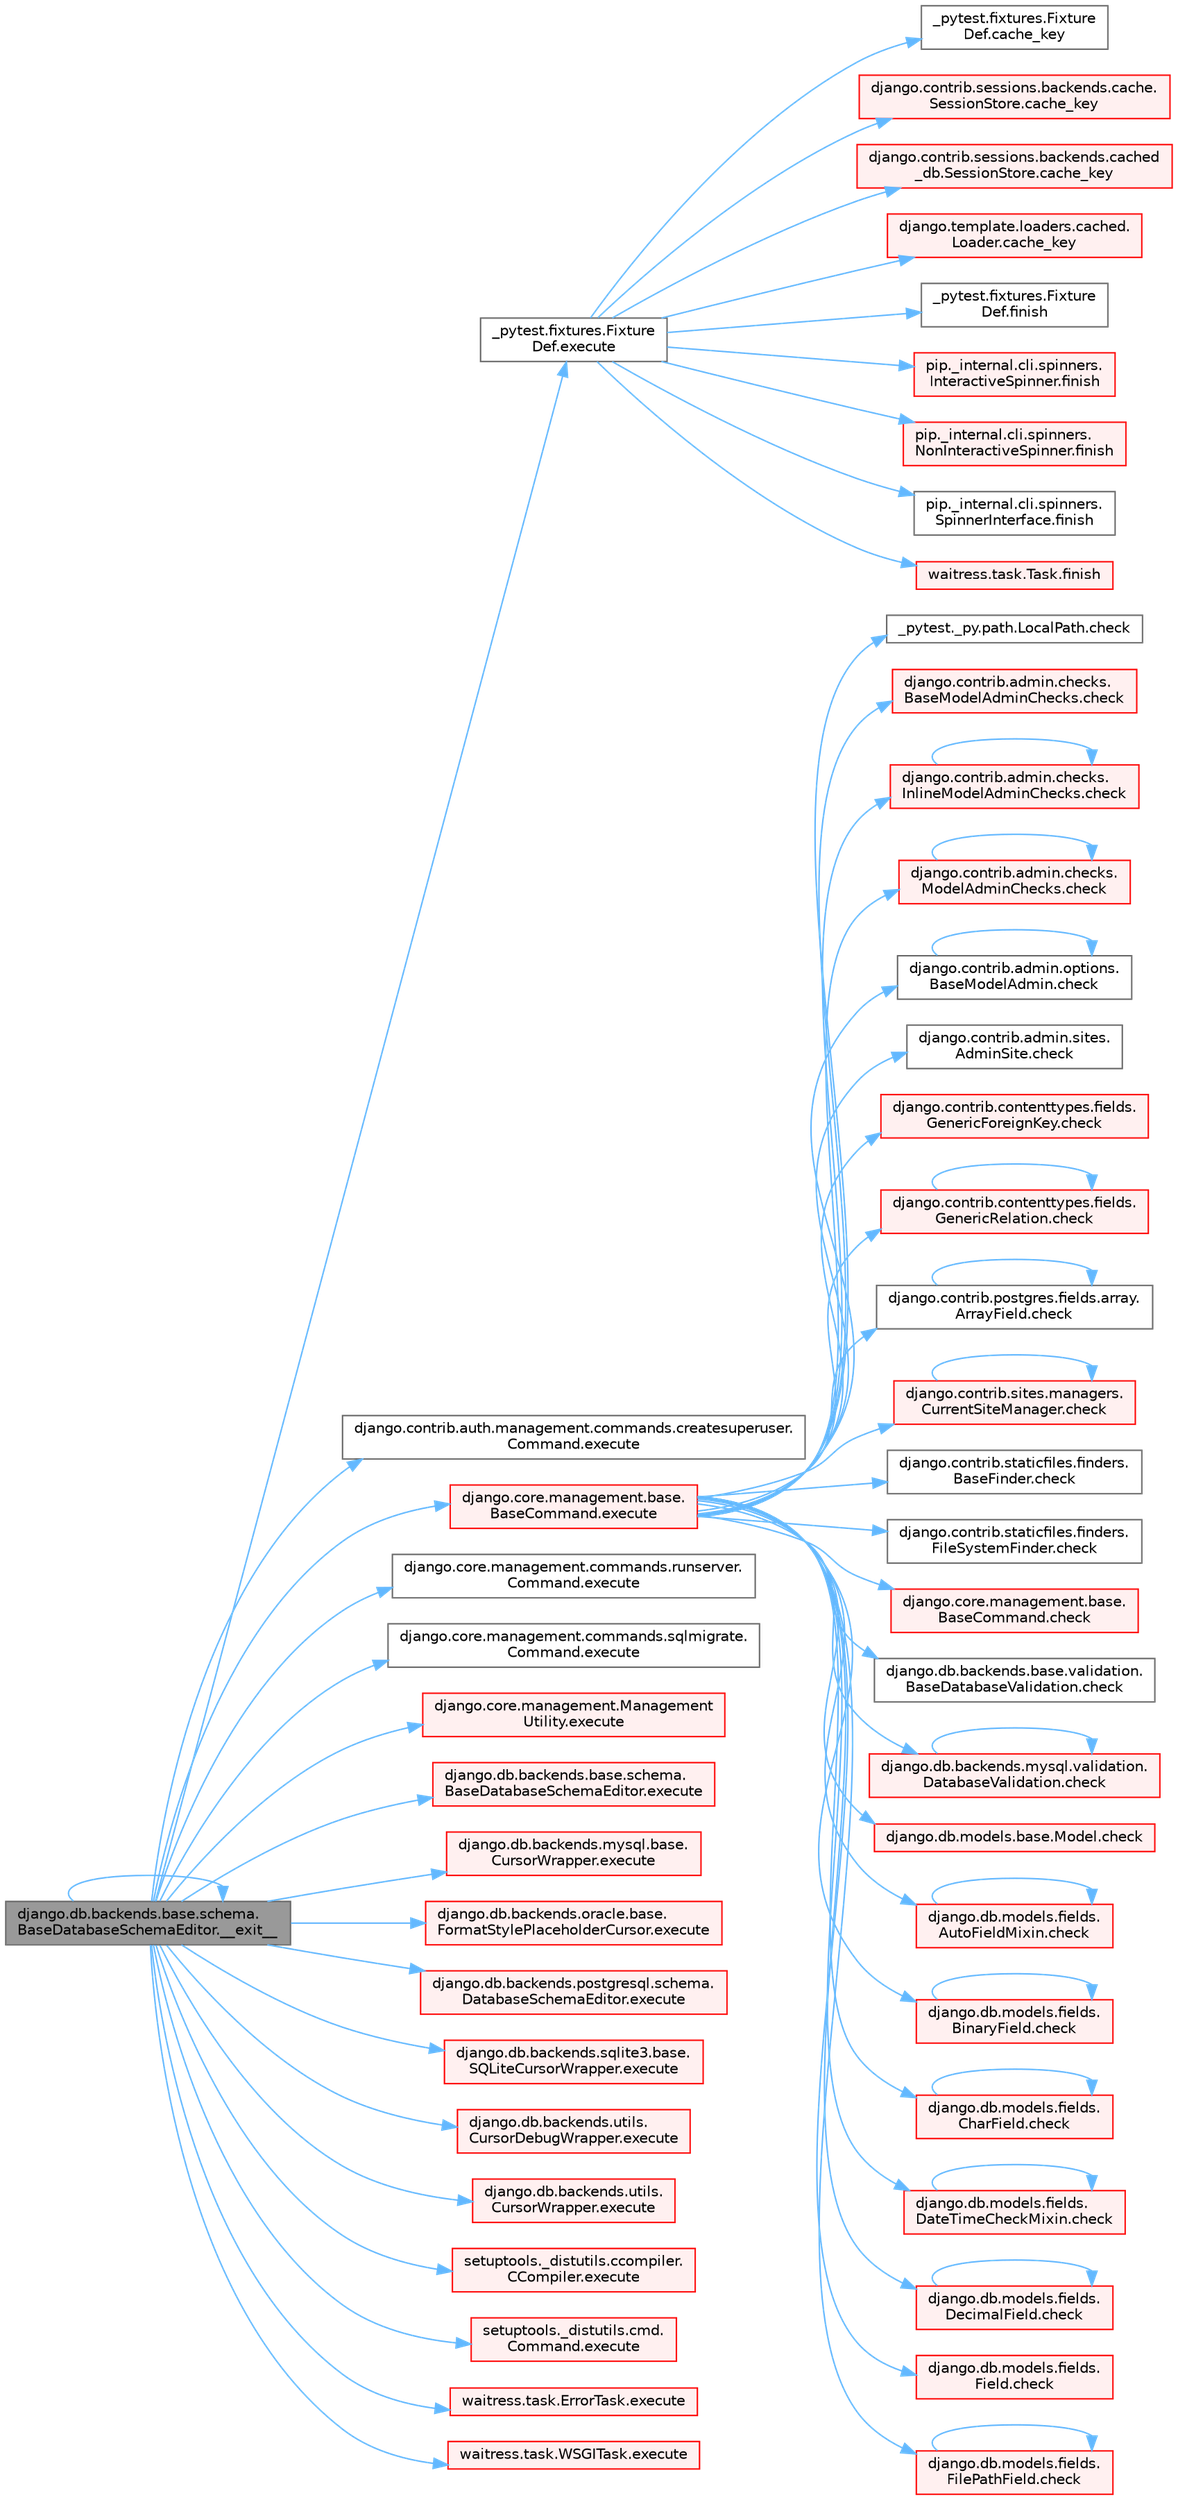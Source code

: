 digraph "django.db.backends.base.schema.BaseDatabaseSchemaEditor.__exit__"
{
 // LATEX_PDF_SIZE
  bgcolor="transparent";
  edge [fontname=Helvetica,fontsize=10,labelfontname=Helvetica,labelfontsize=10];
  node [fontname=Helvetica,fontsize=10,shape=box,height=0.2,width=0.4];
  rankdir="LR";
  Node1 [id="Node000001",label="django.db.backends.base.schema.\lBaseDatabaseSchemaEditor.__exit__",height=0.2,width=0.4,color="gray40", fillcolor="grey60", style="filled", fontcolor="black",tooltip=" "];
  Node1 -> Node1 [id="edge1_Node000001_Node000001",color="steelblue1",style="solid",tooltip=" "];
  Node1 -> Node2 [id="edge2_Node000001_Node000002",color="steelblue1",style="solid",tooltip=" "];
  Node2 [id="Node000002",label="_pytest.fixtures.Fixture\lDef.execute",height=0.2,width=0.4,color="grey40", fillcolor="white", style="filled",URL="$class__pytest_1_1fixtures_1_1_fixture_def.html#ac27e0caaadd6404ffc2715216b643993",tooltip=" "];
  Node2 -> Node3 [id="edge3_Node000002_Node000003",color="steelblue1",style="solid",tooltip=" "];
  Node3 [id="Node000003",label="_pytest.fixtures.Fixture\lDef.cache_key",height=0.2,width=0.4,color="grey40", fillcolor="white", style="filled",URL="$class__pytest_1_1fixtures_1_1_fixture_def.html#ad3f8a8a2b9cfb9282c8c3ddff700ccdd",tooltip=" "];
  Node2 -> Node4 [id="edge4_Node000002_Node000004",color="steelblue1",style="solid",tooltip=" "];
  Node4 [id="Node000004",label="django.contrib.sessions.backends.cache.\lSessionStore.cache_key",height=0.2,width=0.4,color="red", fillcolor="#FFF0F0", style="filled",URL="$classdjango_1_1contrib_1_1sessions_1_1backends_1_1cache_1_1_session_store.html#aaad1a2e0950477787b815baa4327f739",tooltip=" "];
  Node2 -> Node2883 [id="edge5_Node000002_Node002883",color="steelblue1",style="solid",tooltip=" "];
  Node2883 [id="Node002883",label="django.contrib.sessions.backends.cached\l_db.SessionStore.cache_key",height=0.2,width=0.4,color="red", fillcolor="#FFF0F0", style="filled",URL="$classdjango_1_1contrib_1_1sessions_1_1backends_1_1cached__db_1_1_session_store.html#a9fc2ec7b2fb96dbebea8592f2618eda0",tooltip=" "];
  Node2 -> Node2884 [id="edge6_Node000002_Node002884",color="steelblue1",style="solid",tooltip=" "];
  Node2884 [id="Node002884",label="django.template.loaders.cached.\lLoader.cache_key",height=0.2,width=0.4,color="red", fillcolor="#FFF0F0", style="filled",URL="$classdjango_1_1template_1_1loaders_1_1cached_1_1_loader.html#a85358b9120d3b332aad464ab17e92e0f",tooltip=" "];
  Node2 -> Node4519 [id="edge7_Node000002_Node004519",color="steelblue1",style="solid",tooltip=" "];
  Node4519 [id="Node004519",label="_pytest.fixtures.Fixture\lDef.finish",height=0.2,width=0.4,color="grey40", fillcolor="white", style="filled",URL="$class__pytest_1_1fixtures_1_1_fixture_def.html#adc58c655bc10cbc7203fd272fa72742a",tooltip=" "];
  Node2 -> Node4520 [id="edge8_Node000002_Node004520",color="steelblue1",style="solid",tooltip=" "];
  Node4520 [id="Node004520",label="pip._internal.cli.spinners.\lInteractiveSpinner.finish",height=0.2,width=0.4,color="red", fillcolor="#FFF0F0", style="filled",URL="$classpip_1_1__internal_1_1cli_1_1spinners_1_1_interactive_spinner.html#aa8e59d36acbf1a072233ae62dbea45d6",tooltip=" "];
  Node2 -> Node4521 [id="edge9_Node000002_Node004521",color="steelblue1",style="solid",tooltip=" "];
  Node4521 [id="Node004521",label="pip._internal.cli.spinners.\lNonInteractiveSpinner.finish",height=0.2,width=0.4,color="red", fillcolor="#FFF0F0", style="filled",URL="$classpip_1_1__internal_1_1cli_1_1spinners_1_1_non_interactive_spinner.html#ab9e9471a0386ea2534995b8542690626",tooltip=" "];
  Node2 -> Node4524 [id="edge10_Node000002_Node004524",color="steelblue1",style="solid",tooltip=" "];
  Node4524 [id="Node004524",label="pip._internal.cli.spinners.\lSpinnerInterface.finish",height=0.2,width=0.4,color="grey40", fillcolor="white", style="filled",URL="$classpip_1_1__internal_1_1cli_1_1spinners_1_1_spinner_interface.html#aa68c13d395603a63a6d129ff04f8e843",tooltip=" "];
  Node2 -> Node4525 [id="edge11_Node000002_Node004525",color="steelblue1",style="solid",tooltip=" "];
  Node4525 [id="Node004525",label="waitress.task.Task.finish",height=0.2,width=0.4,color="red", fillcolor="#FFF0F0", style="filled",URL="$classwaitress_1_1task_1_1_task.html#a1e94739ac27e14a159d0e17c6d3e54b2",tooltip=" "];
  Node1 -> Node3949 [id="edge12_Node000001_Node003949",color="steelblue1",style="solid",tooltip=" "];
  Node3949 [id="Node003949",label="django.contrib.auth.management.commands.createsuperuser.\lCommand.execute",height=0.2,width=0.4,color="grey40", fillcolor="white", style="filled",URL="$classdjango_1_1contrib_1_1auth_1_1management_1_1commands_1_1createsuperuser_1_1_command.html#a4dc8ad9953fcae01a4c61c32fe4c6540",tooltip=" "];
  Node1 -> Node3950 [id="edge13_Node000001_Node003950",color="steelblue1",style="solid",tooltip=" "];
  Node3950 [id="Node003950",label="django.core.management.base.\lBaseCommand.execute",height=0.2,width=0.4,color="red", fillcolor="#FFF0F0", style="filled",URL="$classdjango_1_1core_1_1management_1_1base_1_1_base_command.html#a5621c1fb51be6a2deff6777d90c25ee0",tooltip=" "];
  Node3950 -> Node10 [id="edge14_Node003950_Node000010",color="steelblue1",style="solid",tooltip=" "];
  Node10 [id="Node000010",label="_pytest._py.path.LocalPath.check",height=0.2,width=0.4,color="grey40", fillcolor="white", style="filled",URL="$class__pytest_1_1__py_1_1path_1_1_local_path.html#a4b987fb8998938ae4a5f4ed6aebf69ea",tooltip=" "];
  Node3950 -> Node11 [id="edge15_Node003950_Node000011",color="steelblue1",style="solid",tooltip=" "];
  Node11 [id="Node000011",label="django.contrib.admin.checks.\lBaseModelAdminChecks.check",height=0.2,width=0.4,color="red", fillcolor="#FFF0F0", style="filled",URL="$classdjango_1_1contrib_1_1admin_1_1checks_1_1_base_model_admin_checks.html#a11595bf2b8d59e96fee553e518494d6d",tooltip=" "];
  Node3950 -> Node44 [id="edge16_Node003950_Node000044",color="steelblue1",style="solid",tooltip=" "];
  Node44 [id="Node000044",label="django.contrib.admin.checks.\lInlineModelAdminChecks.check",height=0.2,width=0.4,color="red", fillcolor="#FFF0F0", style="filled",URL="$classdjango_1_1contrib_1_1admin_1_1checks_1_1_inline_model_admin_checks.html#acdf096659f73e5facb970e774e61f7cc",tooltip=" "];
  Node44 -> Node44 [id="edge17_Node000044_Node000044",color="steelblue1",style="solid",tooltip=" "];
  Node3950 -> Node53 [id="edge18_Node003950_Node000053",color="steelblue1",style="solid",tooltip=" "];
  Node53 [id="Node000053",label="django.contrib.admin.checks.\lModelAdminChecks.check",height=0.2,width=0.4,color="red", fillcolor="#FFF0F0", style="filled",URL="$classdjango_1_1contrib_1_1admin_1_1checks_1_1_model_admin_checks.html#afedbd9df38a2915eb0a5a9cea0731bc3",tooltip=" "];
  Node53 -> Node53 [id="edge19_Node000053_Node000053",color="steelblue1",style="solid",tooltip=" "];
  Node3950 -> Node73 [id="edge20_Node003950_Node000073",color="steelblue1",style="solid",tooltip=" "];
  Node73 [id="Node000073",label="django.contrib.admin.options.\lBaseModelAdmin.check",height=0.2,width=0.4,color="grey40", fillcolor="white", style="filled",URL="$classdjango_1_1contrib_1_1admin_1_1options_1_1_base_model_admin.html#af32f399c528a3e552e7518976cc41a5b",tooltip=" "];
  Node73 -> Node73 [id="edge21_Node000073_Node000073",color="steelblue1",style="solid",tooltip=" "];
  Node3950 -> Node74 [id="edge22_Node003950_Node000074",color="steelblue1",style="solid",tooltip=" "];
  Node74 [id="Node000074",label="django.contrib.admin.sites.\lAdminSite.check",height=0.2,width=0.4,color="grey40", fillcolor="white", style="filled",URL="$classdjango_1_1contrib_1_1admin_1_1sites_1_1_admin_site.html#aefedadd8ec4a978001a8182443f0a75e",tooltip=" "];
  Node3950 -> Node75 [id="edge23_Node003950_Node000075",color="steelblue1",style="solid",tooltip=" "];
  Node75 [id="Node000075",label="django.contrib.contenttypes.fields.\lGenericForeignKey.check",height=0.2,width=0.4,color="red", fillcolor="#FFF0F0", style="filled",URL="$classdjango_1_1contrib_1_1contenttypes_1_1fields_1_1_generic_foreign_key.html#a825d4540a94bc23ef0ce2a03f4ddb7fc",tooltip=" "];
  Node3950 -> Node787 [id="edge24_Node003950_Node000787",color="steelblue1",style="solid",tooltip=" "];
  Node787 [id="Node000787",label="django.contrib.contenttypes.fields.\lGenericRelation.check",height=0.2,width=0.4,color="red", fillcolor="#FFF0F0", style="filled",URL="$classdjango_1_1contrib_1_1contenttypes_1_1fields_1_1_generic_relation.html#a45d009ec3d4930825210c7ec1bc16cac",tooltip=" "];
  Node787 -> Node787 [id="edge25_Node000787_Node000787",color="steelblue1",style="solid",tooltip=" "];
  Node3950 -> Node791 [id="edge26_Node003950_Node000791",color="steelblue1",style="solid",tooltip=" "];
  Node791 [id="Node000791",label="django.contrib.postgres.fields.array.\lArrayField.check",height=0.2,width=0.4,color="grey40", fillcolor="white", style="filled",URL="$classdjango_1_1contrib_1_1postgres_1_1fields_1_1array_1_1_array_field.html#a3bfc183c9c8aad5ba35799fd720e9105",tooltip=" "];
  Node791 -> Node791 [id="edge27_Node000791_Node000791",color="steelblue1",style="solid",tooltip=" "];
  Node3950 -> Node792 [id="edge28_Node003950_Node000792",color="steelblue1",style="solid",tooltip=" "];
  Node792 [id="Node000792",label="django.contrib.sites.managers.\lCurrentSiteManager.check",height=0.2,width=0.4,color="red", fillcolor="#FFF0F0", style="filled",URL="$classdjango_1_1contrib_1_1sites_1_1managers_1_1_current_site_manager.html#a24104e33647bb4f4a78f9a3b6f815248",tooltip=" "];
  Node792 -> Node792 [id="edge29_Node000792_Node000792",color="steelblue1",style="solid",tooltip=" "];
  Node3950 -> Node2160 [id="edge30_Node003950_Node002160",color="steelblue1",style="solid",tooltip=" "];
  Node2160 [id="Node002160",label="django.contrib.staticfiles.finders.\lBaseFinder.check",height=0.2,width=0.4,color="grey40", fillcolor="white", style="filled",URL="$classdjango_1_1contrib_1_1staticfiles_1_1finders_1_1_base_finder.html#ab92c4f7950eea18b75fdb93463b0d29d",tooltip=" "];
  Node3950 -> Node2161 [id="edge31_Node003950_Node002161",color="steelblue1",style="solid",tooltip=" "];
  Node2161 [id="Node002161",label="django.contrib.staticfiles.finders.\lFileSystemFinder.check",height=0.2,width=0.4,color="grey40", fillcolor="white", style="filled",URL="$classdjango_1_1contrib_1_1staticfiles_1_1finders_1_1_file_system_finder.html#a709eac9ec46c5e67a0ba159b658dc15a",tooltip=" "];
  Node3950 -> Node2162 [id="edge32_Node003950_Node002162",color="steelblue1",style="solid",tooltip=" "];
  Node2162 [id="Node002162",label="django.core.management.base.\lBaseCommand.check",height=0.2,width=0.4,color="red", fillcolor="#FFF0F0", style="filled",URL="$classdjango_1_1core_1_1management_1_1base_1_1_base_command.html#a0ff1b562b3f6e68600b828fce3cf09b6",tooltip=" "];
  Node3950 -> Node2163 [id="edge33_Node003950_Node002163",color="steelblue1",style="solid",tooltip=" "];
  Node2163 [id="Node002163",label="django.db.backends.base.validation.\lBaseDatabaseValidation.check",height=0.2,width=0.4,color="grey40", fillcolor="white", style="filled",URL="$classdjango_1_1db_1_1backends_1_1base_1_1validation_1_1_base_database_validation.html#aba603612877c7a309dad634f434bf751",tooltip=" "];
  Node3950 -> Node2164 [id="edge34_Node003950_Node002164",color="steelblue1",style="solid",tooltip=" "];
  Node2164 [id="Node002164",label="django.db.backends.mysql.validation.\lDatabaseValidation.check",height=0.2,width=0.4,color="red", fillcolor="#FFF0F0", style="filled",URL="$classdjango_1_1db_1_1backends_1_1mysql_1_1validation_1_1_database_validation.html#ae97ac90b3d18457f080c5eb1c0412d88",tooltip=" "];
  Node2164 -> Node2164 [id="edge35_Node002164_Node002164",color="steelblue1",style="solid",tooltip=" "];
  Node3950 -> Node2166 [id="edge36_Node003950_Node002166",color="steelblue1",style="solid",tooltip=" "];
  Node2166 [id="Node002166",label="django.db.models.base.Model.check",height=0.2,width=0.4,color="red", fillcolor="#FFF0F0", style="filled",URL="$classdjango_1_1db_1_1models_1_1base_1_1_model.html#ab2d7ad77a925236e80619ead6c3d7f4b",tooltip=" "];
  Node3950 -> Node2186 [id="edge37_Node003950_Node002186",color="steelblue1",style="solid",tooltip=" "];
  Node2186 [id="Node002186",label="django.db.models.fields.\lAutoFieldMixin.check",height=0.2,width=0.4,color="red", fillcolor="#FFF0F0", style="filled",URL="$classdjango_1_1db_1_1models_1_1fields_1_1_auto_field_mixin.html#a85eb07224cb0ac2d36fbd60bca546bef",tooltip=" "];
  Node2186 -> Node2186 [id="edge38_Node002186_Node002186",color="steelblue1",style="solid",tooltip=" "];
  Node3950 -> Node2189 [id="edge39_Node003950_Node002189",color="steelblue1",style="solid",tooltip=" "];
  Node2189 [id="Node002189",label="django.db.models.fields.\lBinaryField.check",height=0.2,width=0.4,color="red", fillcolor="#FFF0F0", style="filled",URL="$classdjango_1_1db_1_1models_1_1fields_1_1_binary_field.html#a51c981fa6aa2a2e1d4efcfa766673646",tooltip=" "];
  Node2189 -> Node2189 [id="edge40_Node002189_Node002189",color="steelblue1",style="solid",tooltip=" "];
  Node3950 -> Node2191 [id="edge41_Node003950_Node002191",color="steelblue1",style="solid",tooltip=" "];
  Node2191 [id="Node002191",label="django.db.models.fields.\lCharField.check",height=0.2,width=0.4,color="red", fillcolor="#FFF0F0", style="filled",URL="$classdjango_1_1db_1_1models_1_1fields_1_1_char_field.html#a0eb18a4df8ce40930eb724339c6441b0",tooltip=" "];
  Node2191 -> Node2191 [id="edge42_Node002191_Node002191",color="steelblue1",style="solid",tooltip=" "];
  Node3950 -> Node2195 [id="edge43_Node003950_Node002195",color="steelblue1",style="solid",tooltip=" "];
  Node2195 [id="Node002195",label="django.db.models.fields.\lDateTimeCheckMixin.check",height=0.2,width=0.4,color="red", fillcolor="#FFF0F0", style="filled",URL="$classdjango_1_1db_1_1models_1_1fields_1_1_date_time_check_mixin.html#ab7287b8bf80b28f6f50dec25d9a67a3a",tooltip=" "];
  Node2195 -> Node2195 [id="edge44_Node002195_Node002195",color="steelblue1",style="solid",tooltip=" "];
  Node3950 -> Node2205 [id="edge45_Node003950_Node002205",color="steelblue1",style="solid",tooltip=" "];
  Node2205 [id="Node002205",label="django.db.models.fields.\lDecimalField.check",height=0.2,width=0.4,color="red", fillcolor="#FFF0F0", style="filled",URL="$classdjango_1_1db_1_1models_1_1fields_1_1_decimal_field.html#ab3ffc1695661a8734c24c28af00b6069",tooltip=" "];
  Node2205 -> Node2205 [id="edge46_Node002205_Node002205",color="steelblue1",style="solid",tooltip=" "];
  Node3950 -> Node2209 [id="edge47_Node003950_Node002209",color="steelblue1",style="solid",tooltip=" "];
  Node2209 [id="Node002209",label="django.db.models.fields.\lField.check",height=0.2,width=0.4,color="red", fillcolor="#FFF0F0", style="filled",URL="$classdjango_1_1db_1_1models_1_1fields_1_1_field.html#ad2ebd34e73f0b1ff16ba6b6f155633ac",tooltip=" "];
  Node3950 -> Node2222 [id="edge48_Node003950_Node002222",color="steelblue1",style="solid",tooltip=" "];
  Node2222 [id="Node002222",label="django.db.models.fields.\lFilePathField.check",height=0.2,width=0.4,color="red", fillcolor="#FFF0F0", style="filled",URL="$classdjango_1_1db_1_1models_1_1fields_1_1_file_path_field.html#acc2e0785469b1e3140219b0c9a195afb",tooltip=" "];
  Node2222 -> Node2222 [id="edge49_Node002222_Node002222",color="steelblue1",style="solid",tooltip=" "];
  Node1 -> Node3952 [id="edge50_Node000001_Node003952",color="steelblue1",style="solid",tooltip=" "];
  Node3952 [id="Node003952",label="django.core.management.commands.runserver.\lCommand.execute",height=0.2,width=0.4,color="grey40", fillcolor="white", style="filled",URL="$classdjango_1_1core_1_1management_1_1commands_1_1runserver_1_1_command.html#a86b4bdbf596d9f612125e143148d9919",tooltip=" "];
  Node1 -> Node3953 [id="edge51_Node000001_Node003953",color="steelblue1",style="solid",tooltip=" "];
  Node3953 [id="Node003953",label="django.core.management.commands.sqlmigrate.\lCommand.execute",height=0.2,width=0.4,color="grey40", fillcolor="white", style="filled",URL="$classdjango_1_1core_1_1management_1_1commands_1_1sqlmigrate_1_1_command.html#ad47c65d3d4820430ce43bb5f2086789d",tooltip=" "];
  Node1 -> Node3954 [id="edge52_Node000001_Node003954",color="steelblue1",style="solid",tooltip=" "];
  Node3954 [id="Node003954",label="django.core.management.Management\lUtility.execute",height=0.2,width=0.4,color="red", fillcolor="#FFF0F0", style="filled",URL="$classdjango_1_1core_1_1management_1_1_management_utility.html#ab2752203019f6a6274c55e096770c008",tooltip=" "];
  Node1 -> Node3962 [id="edge53_Node000001_Node003962",color="steelblue1",style="solid",tooltip=" "];
  Node3962 [id="Node003962",label="django.db.backends.base.schema.\lBaseDatabaseSchemaEditor.execute",height=0.2,width=0.4,color="red", fillcolor="#FFF0F0", style="filled",URL="$classdjango_1_1db_1_1backends_1_1base_1_1schema_1_1_base_database_schema_editor.html#a964d07b6ba94dc1698e896feeeb57353",tooltip=" "];
  Node1 -> Node3965 [id="edge54_Node000001_Node003965",color="steelblue1",style="solid",tooltip=" "];
  Node3965 [id="Node003965",label="django.db.backends.mysql.base.\lCursorWrapper.execute",height=0.2,width=0.4,color="red", fillcolor="#FFF0F0", style="filled",URL="$classdjango_1_1db_1_1backends_1_1mysql_1_1base_1_1_cursor_wrapper.html#a6b2d41b73d7c215224f1e994aad6ad60",tooltip=" "];
  Node1 -> Node3966 [id="edge55_Node000001_Node003966",color="steelblue1",style="solid",tooltip=" "];
  Node3966 [id="Node003966",label="django.db.backends.oracle.base.\lFormatStylePlaceholderCursor.execute",height=0.2,width=0.4,color="red", fillcolor="#FFF0F0", style="filled",URL="$classdjango_1_1db_1_1backends_1_1oracle_1_1base_1_1_format_style_placeholder_cursor.html#a0717bdbea59134a88e5f10399c33a251",tooltip=" "];
  Node1 -> Node3972 [id="edge56_Node000001_Node003972",color="steelblue1",style="solid",tooltip=" "];
  Node3972 [id="Node003972",label="django.db.backends.postgresql.schema.\lDatabaseSchemaEditor.execute",height=0.2,width=0.4,color="red", fillcolor="#FFF0F0", style="filled",URL="$classdjango_1_1db_1_1backends_1_1postgresql_1_1schema_1_1_database_schema_editor.html#afe7e39d1fd0ac2c6216f90295b9382ae",tooltip=" "];
  Node1 -> Node3973 [id="edge57_Node000001_Node003973",color="steelblue1",style="solid",tooltip=" "];
  Node3973 [id="Node003973",label="django.db.backends.sqlite3.base.\lSQLiteCursorWrapper.execute",height=0.2,width=0.4,color="red", fillcolor="#FFF0F0", style="filled",URL="$classdjango_1_1db_1_1backends_1_1sqlite3_1_1base_1_1_s_q_lite_cursor_wrapper.html#a41115eb3813040514a6c6c7111aa0b57",tooltip=" "];
  Node1 -> Node3975 [id="edge58_Node000001_Node003975",color="steelblue1",style="solid",tooltip=" "];
  Node3975 [id="Node003975",label="django.db.backends.utils.\lCursorDebugWrapper.execute",height=0.2,width=0.4,color="red", fillcolor="#FFF0F0", style="filled",URL="$classdjango_1_1db_1_1backends_1_1utils_1_1_cursor_debug_wrapper.html#af0443013785fceb3f05b38198a71ca3f",tooltip=" "];
  Node1 -> Node3976 [id="edge59_Node000001_Node003976",color="steelblue1",style="solid",tooltip=" "];
  Node3976 [id="Node003976",label="django.db.backends.utils.\lCursorWrapper.execute",height=0.2,width=0.4,color="red", fillcolor="#FFF0F0", style="filled",URL="$classdjango_1_1db_1_1backends_1_1utils_1_1_cursor_wrapper.html#a7d0bc9b6584c9fee961505e1d460547c",tooltip=" "];
  Node1 -> Node3979 [id="edge60_Node000001_Node003979",color="steelblue1",style="solid",tooltip=" "];
  Node3979 [id="Node003979",label="setuptools._distutils.ccompiler.\lCCompiler.execute",height=0.2,width=0.4,color="red", fillcolor="#FFF0F0", style="filled",URL="$classsetuptools_1_1__distutils_1_1ccompiler_1_1_c_compiler.html#a726dd6c4cc45b2077fa6bc43dc8fe60e",tooltip=" "];
  Node1 -> Node3980 [id="edge61_Node000001_Node003980",color="steelblue1",style="solid",tooltip=" "];
  Node3980 [id="Node003980",label="setuptools._distutils.cmd.\lCommand.execute",height=0.2,width=0.4,color="red", fillcolor="#FFF0F0", style="filled",URL="$classsetuptools_1_1__distutils_1_1cmd_1_1_command.html#a371b567539d5bc0e2a134bf361e97b38",tooltip=" "];
  Node1 -> Node3981 [id="edge62_Node000001_Node003981",color="steelblue1",style="solid",tooltip=" "];
  Node3981 [id="Node003981",label="waitress.task.ErrorTask.execute",height=0.2,width=0.4,color="red", fillcolor="#FFF0F0", style="filled",URL="$classwaitress_1_1task_1_1_error_task.html#ad5c6d14c13ba3d33e82b1b138e634bb0",tooltip=" "];
  Node1 -> Node3982 [id="edge63_Node000001_Node003982",color="steelblue1",style="solid",tooltip=" "];
  Node3982 [id="Node003982",label="waitress.task.WSGITask.execute",height=0.2,width=0.4,color="red", fillcolor="#FFF0F0", style="filled",URL="$classwaitress_1_1task_1_1_w_s_g_i_task.html#ac677ac1c03116dfa724298750580883b",tooltip=" "];
}
